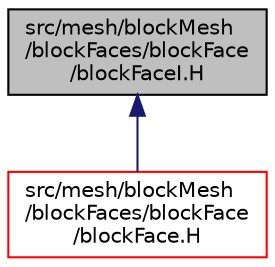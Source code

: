 digraph "src/mesh/blockMesh/blockFaces/blockFace/blockFaceI.H"
{
  bgcolor="transparent";
  edge [fontname="Helvetica",fontsize="10",labelfontname="Helvetica",labelfontsize="10"];
  node [fontname="Helvetica",fontsize="10",shape=record];
  Node1 [label="src/mesh/blockMesh\l/blockFaces/blockFace\l/blockFaceI.H",height=0.2,width=0.4,color="black", fillcolor="grey75", style="filled" fontcolor="black"];
  Node1 -> Node2 [dir="back",color="midnightblue",fontsize="10",style="solid",fontname="Helvetica"];
  Node2 [label="src/mesh/blockMesh\l/blockFaces/blockFace\l/blockFace.H",height=0.2,width=0.4,color="red",URL="$blockFace_8H.html"];
}

